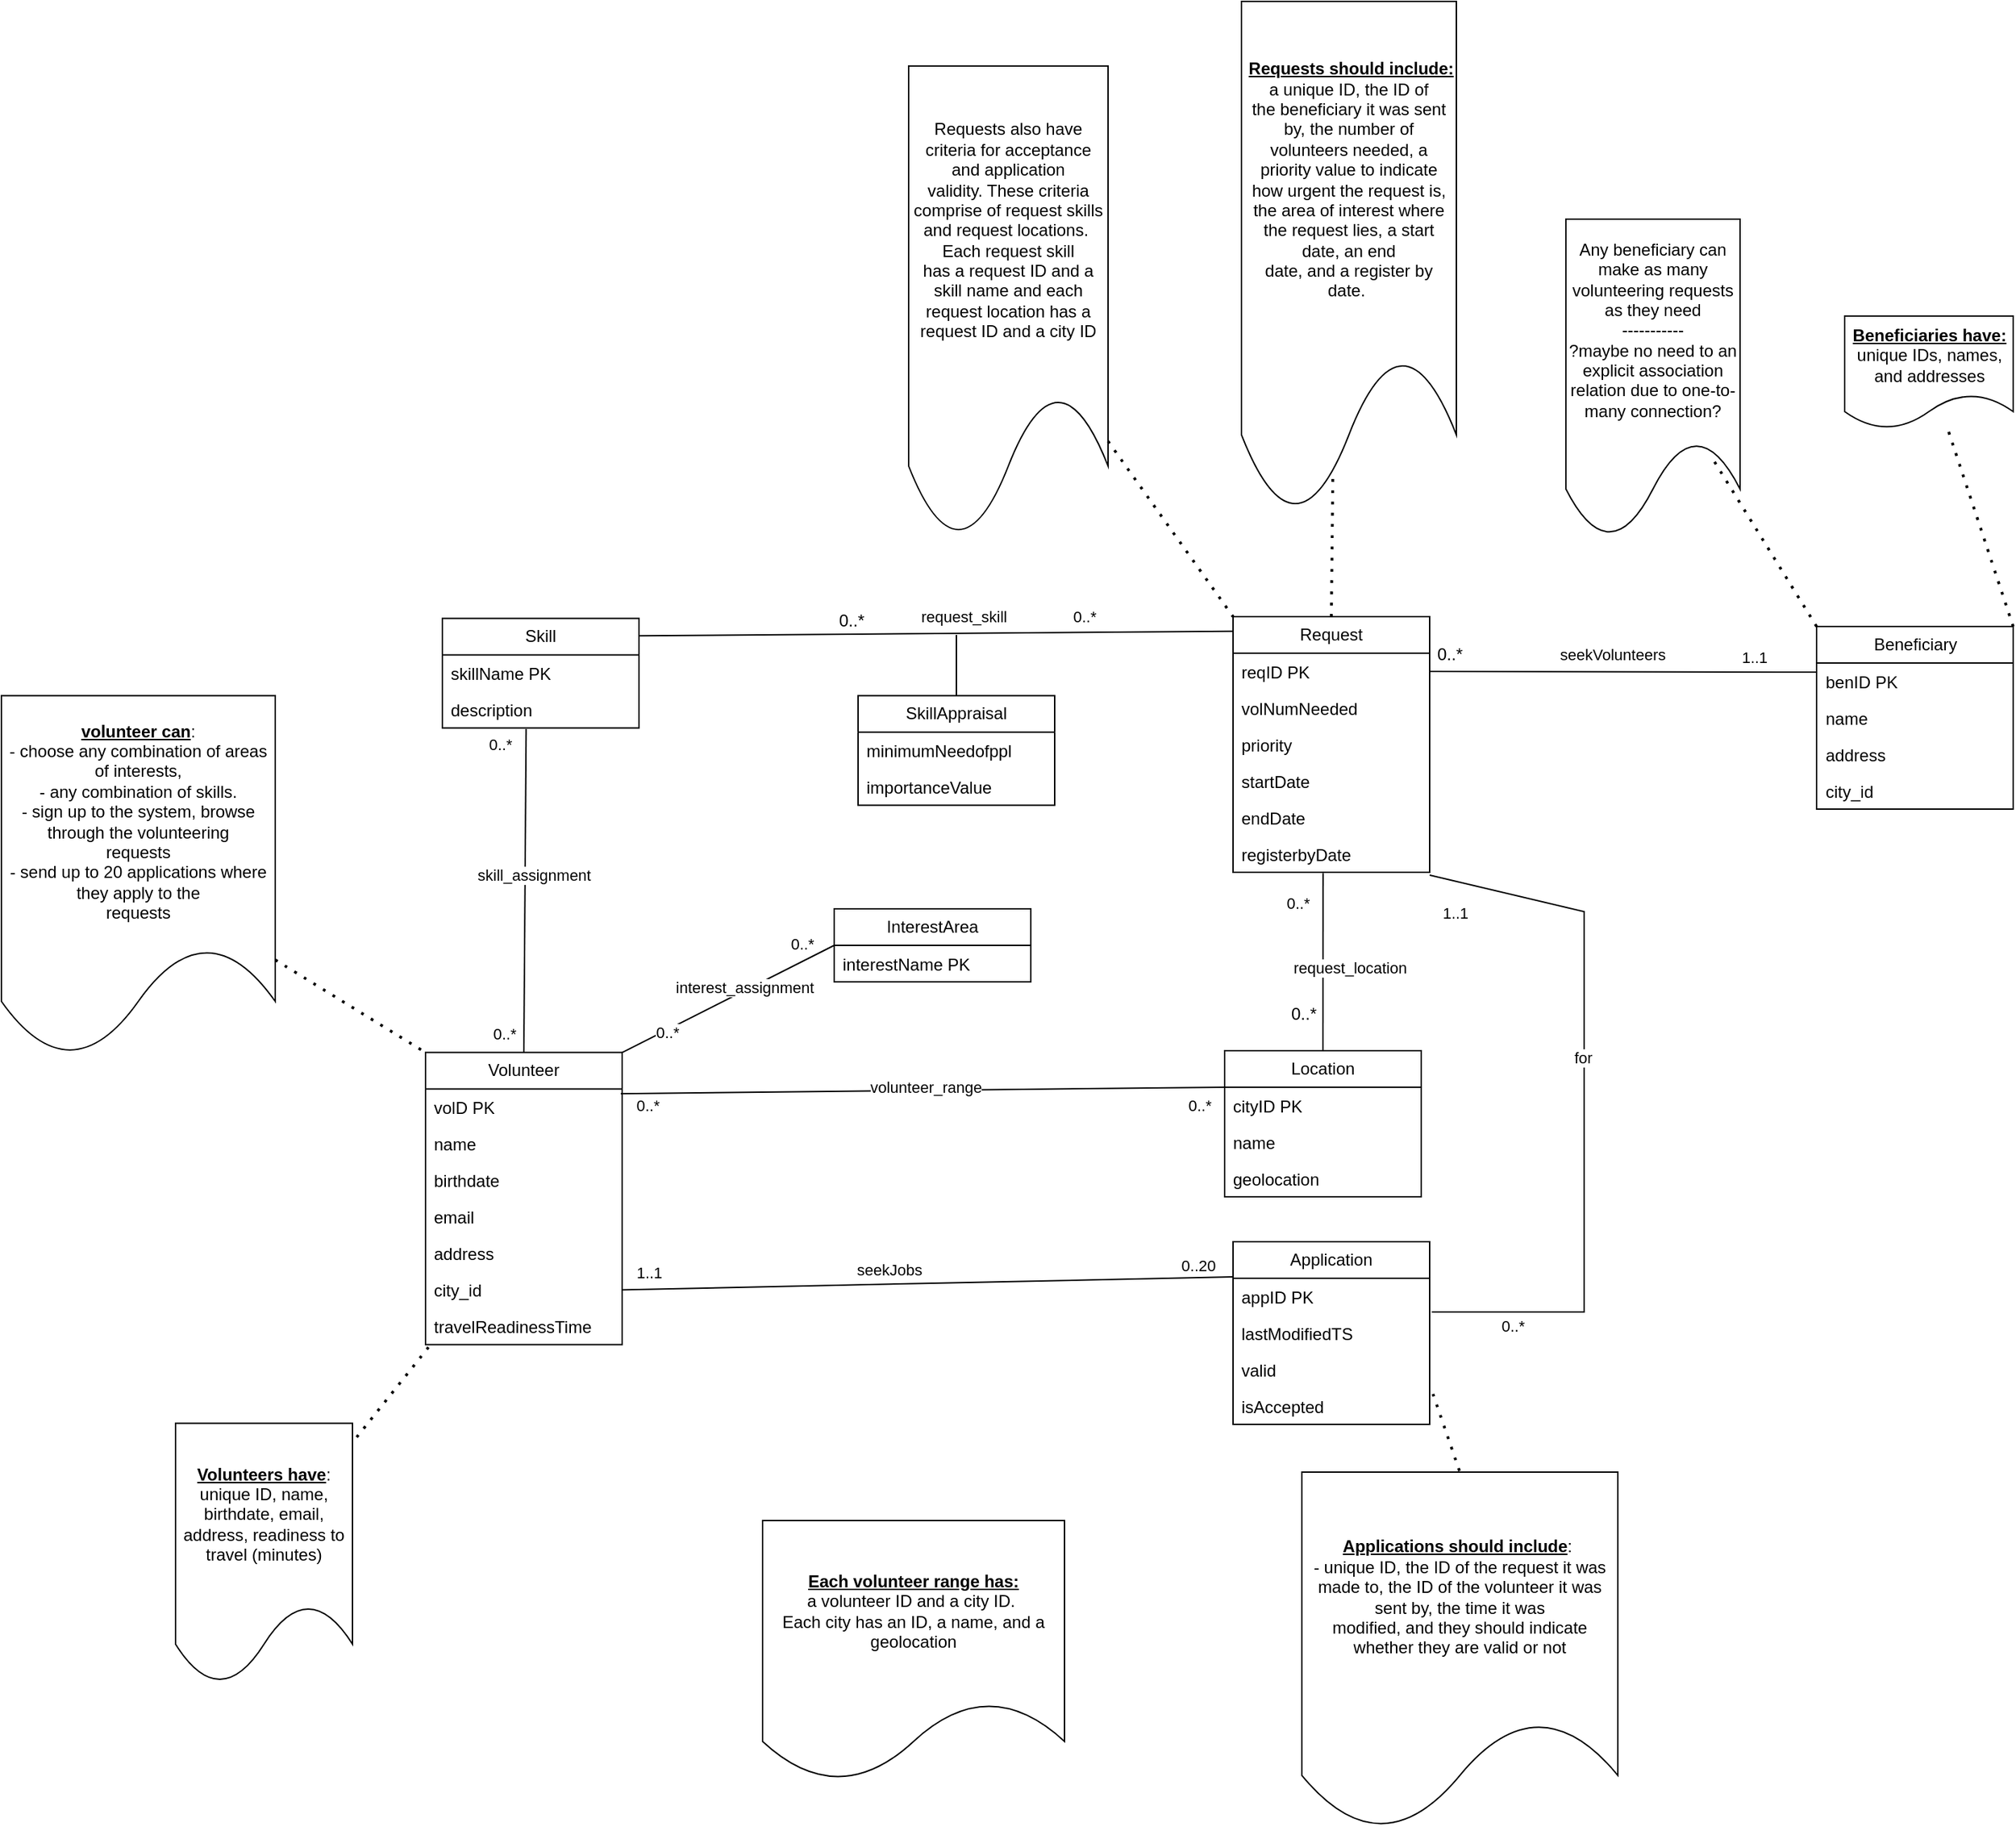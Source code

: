 <mxfile version="24.4.13" type="device">
  <diagram name="Page-1" id="inJNz4n0Zh9Nl0F3ZKG1">
    <mxGraphModel dx="2012" dy="1702" grid="0" gridSize="10" guides="1" tooltips="1" connect="1" arrows="1" fold="1" page="0" pageScale="1" pageWidth="850" pageHeight="1100" math="0" shadow="0">
      <root>
        <mxCell id="0" />
        <mxCell id="1" parent="0" />
        <mxCell id="FVu5-wftmzcErBMeZo72-6" value="Beneficiary" style="swimlane;fontStyle=0;childLayout=stackLayout;horizontal=1;startSize=26;fillColor=none;horizontalStack=0;resizeParent=1;resizeParentMax=0;resizeLast=0;collapsible=1;marginBottom=0;whiteSpace=wrap;html=1;" parent="1" vertex="1">
          <mxGeometry x="637.5" y="-28" width="140" height="130" as="geometry" />
        </mxCell>
        <mxCell id="FVu5-wftmzcErBMeZo72-7" value="benID PK" style="text;strokeColor=none;fillColor=none;align=left;verticalAlign=top;spacingLeft=4;spacingRight=4;overflow=hidden;rotatable=0;points=[[0,0.5],[1,0.5]];portConstraint=eastwest;whiteSpace=wrap;html=1;" parent="FVu5-wftmzcErBMeZo72-6" vertex="1">
          <mxGeometry y="26" width="140" height="26" as="geometry" />
        </mxCell>
        <mxCell id="FVu5-wftmzcErBMeZo72-8" value="name" style="text;strokeColor=none;fillColor=none;align=left;verticalAlign=top;spacingLeft=4;spacingRight=4;overflow=hidden;rotatable=0;points=[[0,0.5],[1,0.5]];portConstraint=eastwest;whiteSpace=wrap;html=1;" parent="FVu5-wftmzcErBMeZo72-6" vertex="1">
          <mxGeometry y="52" width="140" height="26" as="geometry" />
        </mxCell>
        <mxCell id="FVu5-wftmzcErBMeZo72-9" value="address" style="text;strokeColor=none;fillColor=none;align=left;verticalAlign=top;spacingLeft=4;spacingRight=4;overflow=hidden;rotatable=0;points=[[0,0.5],[1,0.5]];portConstraint=eastwest;whiteSpace=wrap;html=1;" parent="FVu5-wftmzcErBMeZo72-6" vertex="1">
          <mxGeometry y="78" width="140" height="26" as="geometry" />
        </mxCell>
        <mxCell id="38r3CDimjVmLuoF3ttT--4" value="city_id" style="text;strokeColor=none;fillColor=none;align=left;verticalAlign=top;spacingLeft=4;spacingRight=4;overflow=hidden;rotatable=0;points=[[0,0.5],[1,0.5]];portConstraint=eastwest;whiteSpace=wrap;html=1;" parent="FVu5-wftmzcErBMeZo72-6" vertex="1">
          <mxGeometry y="104" width="140" height="26" as="geometry" />
        </mxCell>
        <mxCell id="FVu5-wftmzcErBMeZo72-20" value="&lt;b&gt;&lt;u&gt;Beneficiaries have:&lt;/u&gt;&lt;/b&gt; unique IDs, names, and addresses" style="shape=document;whiteSpace=wrap;html=1;boundedLbl=1;" parent="1" vertex="1">
          <mxGeometry x="657.5" y="-249" width="120" height="80" as="geometry" />
        </mxCell>
        <mxCell id="FVu5-wftmzcErBMeZo72-21" value="Any beneficiary can make as many &lt;br&gt;volunteering requests as they need&lt;br&gt;-----------&lt;div&gt;?maybe no need to an explicit association relation due to one-to-many connection?&lt;/div&gt;" style="shape=document;whiteSpace=wrap;html=1;boundedLbl=1;" parent="1" vertex="1">
          <mxGeometry x="459" y="-318" width="124" height="226" as="geometry" />
        </mxCell>
        <mxCell id="FVu5-wftmzcErBMeZo72-22" value="&amp;nbsp;&lt;b&gt;&lt;u&gt;Requests should include:&lt;/u&gt;&lt;/b&gt; a unique ID, the ID of the&amp;nbsp;beneficiary it was sent by, the number of volunteers needed, a priority value to indicate &lt;br&gt;how urgent the request is, the area of interest where the request lies, a start date, an end &lt;br&gt;date, and a register by date.&amp;nbsp;" style="shape=document;whiteSpace=wrap;html=1;boundedLbl=1;" parent="1" vertex="1">
          <mxGeometry x="228" y="-473" width="153" height="363" as="geometry" />
        </mxCell>
        <mxCell id="FVu5-wftmzcErBMeZo72-26" value="" style="endArrow=none;dashed=1;html=1;dashPattern=1 3;strokeWidth=2;rounded=0;fontSize=12;startSize=8;endSize=8;curved=1;exitX=1;exitY=0;exitDx=0;exitDy=0;" parent="1" source="FVu5-wftmzcErBMeZo72-6" target="FVu5-wftmzcErBMeZo72-20" edge="1">
          <mxGeometry width="50" height="50" relative="1" as="geometry">
            <mxPoint x="306.5" y="78" as="sourcePoint" />
            <mxPoint x="356.5" y="28" as="targetPoint" />
          </mxGeometry>
        </mxCell>
        <mxCell id="FVu5-wftmzcErBMeZo72-27" value="" style="endArrow=none;dashed=1;html=1;dashPattern=1 3;strokeWidth=2;rounded=0;fontSize=12;startSize=8;endSize=8;curved=1;exitX=0.5;exitY=0;exitDx=0;exitDy=0;entryX=0.425;entryY=0.936;entryDx=0;entryDy=0;entryPerimeter=0;" parent="1" source="FVu5-wftmzcErBMeZo72-13" target="FVu5-wftmzcErBMeZo72-22" edge="1">
          <mxGeometry width="50" height="50" relative="1" as="geometry">
            <mxPoint x="403" y="-7" as="sourcePoint" />
            <mxPoint x="393" y="-63" as="targetPoint" />
            <Array as="points" />
          </mxGeometry>
        </mxCell>
        <mxCell id="FVu5-wftmzcErBMeZo72-31" value="&lt;b&gt;&lt;u&gt;Volunteers have&lt;/u&gt;&lt;/b&gt;: unique ID, name, birthdate, email, address, readiness to &lt;br&gt;travel (minutes)" style="shape=document;whiteSpace=wrap;html=1;boundedLbl=1;" parent="1" vertex="1">
          <mxGeometry x="-531" y="539.28" width="126" height="185" as="geometry" />
        </mxCell>
        <mxCell id="FVu5-wftmzcErBMeZo72-32" style="edgeStyle=none;curved=1;rounded=0;orthogonalLoop=1;jettySize=auto;html=1;exitX=0.75;exitY=0;exitDx=0;exitDy=0;fontSize=12;startSize=8;endSize=8;" parent="1" source="FVu5-wftmzcErBMeZo72-31" target="FVu5-wftmzcErBMeZo72-31" edge="1">
          <mxGeometry relative="1" as="geometry" />
        </mxCell>
        <mxCell id="FVu5-wftmzcErBMeZo72-37" value="Requests also have criteria for acceptance and application&lt;br&gt;validity. These criteria comprise of request skills and request locations.&amp;nbsp;&lt;div&gt;Each request skill &lt;br&gt;has a request ID and a skill name and each request location has a request ID and a city ID&lt;/div&gt;" style="shape=document;whiteSpace=wrap;html=1;boundedLbl=1;" parent="1" vertex="1">
          <mxGeometry x="-9" y="-427" width="142" height="335" as="geometry" />
        </mxCell>
        <mxCell id="FVu5-wftmzcErBMeZo72-41" value="" style="endArrow=none;dashed=1;html=1;dashPattern=1 3;strokeWidth=2;rounded=0;fontSize=12;startSize=8;endSize=8;curved=1;exitX=0.015;exitY=1.073;exitDx=0;exitDy=0;exitPerimeter=0;" parent="1" source="FVu5-wftmzcErBMeZo72-34" target="FVu5-wftmzcErBMeZo72-31" edge="1">
          <mxGeometry width="50" height="50" relative="1" as="geometry">
            <mxPoint x="-531" y="-147.72" as="sourcePoint" />
            <mxPoint x="-481" y="-197.72" as="targetPoint" />
          </mxGeometry>
        </mxCell>
        <mxCell id="FVu5-wftmzcErBMeZo72-42" value="SkillAppraisal" style="swimlane;fontStyle=0;childLayout=stackLayout;horizontal=1;startSize=26;fillColor=none;horizontalStack=0;resizeParent=1;resizeParentMax=0;resizeLast=0;collapsible=1;marginBottom=0;whiteSpace=wrap;html=1;" parent="1" vertex="1">
          <mxGeometry x="-45" y="21.28" width="140" height="78" as="geometry" />
        </mxCell>
        <mxCell id="FVu5-wftmzcErBMeZo72-51" value="minimumNeedofppl" style="text;strokeColor=none;fillColor=none;align=left;verticalAlign=top;spacingLeft=4;spacingRight=4;overflow=hidden;rotatable=0;points=[[0,0.5],[1,0.5]];portConstraint=eastwest;whiteSpace=wrap;html=1;" parent="FVu5-wftmzcErBMeZo72-42" vertex="1">
          <mxGeometry y="26" width="140" height="26" as="geometry" />
        </mxCell>
        <mxCell id="_f30rzCHX-MgUP1Y_BIB-22" value="importanceValue" style="text;strokeColor=none;fillColor=none;align=left;verticalAlign=top;spacingLeft=4;spacingRight=4;overflow=hidden;rotatable=0;points=[[0,0.5],[1,0.5]];portConstraint=eastwest;whiteSpace=wrap;html=1;" parent="FVu5-wftmzcErBMeZo72-42" vertex="1">
          <mxGeometry y="52" width="140" height="26" as="geometry" />
        </mxCell>
        <mxCell id="_f30rzCHX-MgUP1Y_BIB-1" value="" style="endArrow=none;html=1;rounded=0;entryX=0;entryY=0.25;entryDx=0;entryDy=0;exitX=1;exitY=0.5;exitDx=0;exitDy=0;" parent="1" source="FVu5-wftmzcErBMeZo72-14" target="FVu5-wftmzcErBMeZo72-6" edge="1">
          <mxGeometry width="50" height="50" relative="1" as="geometry">
            <mxPoint x="410" y="8" as="sourcePoint" />
            <mxPoint x="221" y="-58" as="targetPoint" />
          </mxGeometry>
        </mxCell>
        <mxCell id="_f30rzCHX-MgUP1Y_BIB-8" value="&lt;span style=&quot;font-size: 12px;&quot;&gt;0..*&lt;/span&gt;" style="edgeLabel;html=1;align=center;verticalAlign=middle;resizable=0;points=[];" parent="_f30rzCHX-MgUP1Y_BIB-1" vertex="1" connectable="0">
          <mxGeometry x="0.097" y="-2" relative="1" as="geometry">
            <mxPoint x="-137" y="-15" as="offset" />
          </mxGeometry>
        </mxCell>
        <mxCell id="_f30rzCHX-MgUP1Y_BIB-9" value="1..1" style="edgeLabel;html=1;align=center;verticalAlign=middle;resizable=0;points=[];" parent="_f30rzCHX-MgUP1Y_BIB-1" vertex="1" connectable="0">
          <mxGeometry x="0.276" y="-1" relative="1" as="geometry">
            <mxPoint x="55" y="-12" as="offset" />
          </mxGeometry>
        </mxCell>
        <mxCell id="_f30rzCHX-MgUP1Y_BIB-43" value="seekVolunteers" style="edgeLabel;html=1;align=center;verticalAlign=middle;resizable=0;points=[];" parent="_f30rzCHX-MgUP1Y_BIB-1" vertex="1" connectable="0">
          <mxGeometry x="0.06" y="1" relative="1" as="geometry">
            <mxPoint x="-16" y="-12" as="offset" />
          </mxGeometry>
        </mxCell>
        <mxCell id="FVu5-wftmzcErBMeZo72-52" value="Skill" style="swimlane;fontStyle=0;childLayout=stackLayout;horizontal=1;startSize=26;fillColor=none;horizontalStack=0;resizeParent=1;resizeParentMax=0;resizeLast=0;collapsible=1;marginBottom=0;whiteSpace=wrap;html=1;" parent="1" vertex="1">
          <mxGeometry x="-341" y="-33.72" width="140" height="78" as="geometry" />
        </mxCell>
        <mxCell id="FVu5-wftmzcErBMeZo72-53" value="skillName PK" style="text;strokeColor=none;fillColor=none;align=left;verticalAlign=top;spacingLeft=4;spacingRight=4;overflow=hidden;rotatable=0;points=[[0,0.5],[1,0.5]];portConstraint=eastwest;whiteSpace=wrap;html=1;" parent="FVu5-wftmzcErBMeZo72-52" vertex="1">
          <mxGeometry y="26" width="140" height="26" as="geometry" />
        </mxCell>
        <mxCell id="_f30rzCHX-MgUP1Y_BIB-15" value="description" style="text;strokeColor=none;fillColor=none;align=left;verticalAlign=top;spacingLeft=4;spacingRight=4;overflow=hidden;rotatable=0;points=[[0,0.5],[1,0.5]];portConstraint=eastwest;whiteSpace=wrap;html=1;" parent="FVu5-wftmzcErBMeZo72-52" vertex="1">
          <mxGeometry y="52" width="140" height="26" as="geometry" />
        </mxCell>
        <mxCell id="FVu5-wftmzcErBMeZo72-57" value="Location" style="swimlane;fontStyle=0;childLayout=stackLayout;horizontal=1;startSize=26;fillColor=none;horizontalStack=0;resizeParent=1;resizeParentMax=0;resizeLast=0;collapsible=1;marginBottom=0;whiteSpace=wrap;html=1;" parent="1" vertex="1">
          <mxGeometry x="216" y="274" width="140" height="104" as="geometry" />
        </mxCell>
        <mxCell id="FVu5-wftmzcErBMeZo72-58" value="cityID PK" style="text;strokeColor=none;fillColor=none;align=left;verticalAlign=top;spacingLeft=4;spacingRight=4;overflow=hidden;rotatable=0;points=[[0,0.5],[1,0.5]];portConstraint=eastwest;whiteSpace=wrap;html=1;" parent="FVu5-wftmzcErBMeZo72-57" vertex="1">
          <mxGeometry y="26" width="140" height="26" as="geometry" />
        </mxCell>
        <mxCell id="_f30rzCHX-MgUP1Y_BIB-86" value="name" style="text;strokeColor=none;fillColor=none;align=left;verticalAlign=top;spacingLeft=4;spacingRight=4;overflow=hidden;rotatable=0;points=[[0,0.5],[1,0.5]];portConstraint=eastwest;whiteSpace=wrap;html=1;" parent="FVu5-wftmzcErBMeZo72-57" vertex="1">
          <mxGeometry y="52" width="140" height="26" as="geometry" />
        </mxCell>
        <mxCell id="_f30rzCHX-MgUP1Y_BIB-87" value="geolocation" style="text;strokeColor=none;fillColor=none;align=left;verticalAlign=top;spacingLeft=4;spacingRight=4;overflow=hidden;rotatable=0;points=[[0,0.5],[1,0.5]];portConstraint=eastwest;whiteSpace=wrap;html=1;" parent="FVu5-wftmzcErBMeZo72-57" vertex="1">
          <mxGeometry y="78" width="140" height="26" as="geometry" />
        </mxCell>
        <mxCell id="_f30rzCHX-MgUP1Y_BIB-18" value="" style="endArrow=none;html=1;rounded=0;entryX=0.003;entryY=0.057;entryDx=0;entryDy=0;exitX=1.001;exitY=0.159;exitDx=0;exitDy=0;entryPerimeter=0;exitPerimeter=0;" parent="1" source="FVu5-wftmzcErBMeZo72-52" target="FVu5-wftmzcErBMeZo72-13" edge="1">
          <mxGeometry width="50" height="50" relative="1" as="geometry">
            <mxPoint x="420" y="18" as="sourcePoint" />
            <mxPoint x="648" y="18" as="targetPoint" />
          </mxGeometry>
        </mxCell>
        <mxCell id="_f30rzCHX-MgUP1Y_BIB-19" value="&lt;span style=&quot;font-size: 12px;&quot;&gt;0..*&lt;/span&gt;" style="edgeLabel;html=1;align=center;verticalAlign=middle;resizable=0;points=[];" parent="_f30rzCHX-MgUP1Y_BIB-18" vertex="1" connectable="0">
          <mxGeometry x="0.097" y="-2" relative="1" as="geometry">
            <mxPoint x="-81" y="-11" as="offset" />
          </mxGeometry>
        </mxCell>
        <mxCell id="_f30rzCHX-MgUP1Y_BIB-20" value="0..*" style="edgeLabel;html=1;align=center;verticalAlign=middle;resizable=0;points=[];" parent="_f30rzCHX-MgUP1Y_BIB-18" vertex="1" connectable="0">
          <mxGeometry x="0.276" y="-1" relative="1" as="geometry">
            <mxPoint x="47" y="-13" as="offset" />
          </mxGeometry>
        </mxCell>
        <mxCell id="_f30rzCHX-MgUP1Y_BIB-21" value="request_skill" style="edgeLabel;html=1;align=center;verticalAlign=middle;resizable=0;points=[];" parent="_f30rzCHX-MgUP1Y_BIB-18" vertex="1" connectable="0">
          <mxGeometry x="-0.257" y="1" relative="1" as="geometry">
            <mxPoint x="73" y="-12" as="offset" />
          </mxGeometry>
        </mxCell>
        <mxCell id="_f30rzCHX-MgUP1Y_BIB-23" value="" style="endArrow=none;html=1;rounded=0;exitX=0.5;exitY=0;exitDx=0;exitDy=0;" parent="1" source="FVu5-wftmzcErBMeZo72-42" edge="1">
          <mxGeometry width="50" height="50" relative="1" as="geometry">
            <mxPoint x="-149" y="35" as="sourcePoint" />
            <mxPoint x="25" y="-22" as="targetPoint" />
          </mxGeometry>
        </mxCell>
        <mxCell id="_f30rzCHX-MgUP1Y_BIB-25" value="" style="endArrow=none;html=1;rounded=0;entryX=0.458;entryY=1.023;entryDx=0;entryDy=0;entryPerimeter=0;exitX=0.5;exitY=0;exitDx=0;exitDy=0;" parent="1" source="FVu5-wftmzcErBMeZo72-57" target="FVu5-wftmzcErBMeZo72-28" edge="1">
          <mxGeometry width="50" height="50" relative="1" as="geometry">
            <mxPoint x="401" y="258" as="sourcePoint" />
            <mxPoint x="385" y="252" as="targetPoint" />
          </mxGeometry>
        </mxCell>
        <mxCell id="_f30rzCHX-MgUP1Y_BIB-26" value="&lt;span style=&quot;font-size: 12px;&quot;&gt;0..*&lt;/span&gt;" style="edgeLabel;html=1;align=center;verticalAlign=middle;resizable=0;points=[];" parent="_f30rzCHX-MgUP1Y_BIB-25" vertex="1" connectable="0">
          <mxGeometry x="0.097" y="-2" relative="1" as="geometry">
            <mxPoint x="-16" y="43" as="offset" />
          </mxGeometry>
        </mxCell>
        <mxCell id="_f30rzCHX-MgUP1Y_BIB-27" value="0..*" style="edgeLabel;html=1;align=center;verticalAlign=middle;resizable=0;points=[];" parent="_f30rzCHX-MgUP1Y_BIB-25" vertex="1" connectable="0">
          <mxGeometry x="0.276" y="-1" relative="1" as="geometry">
            <mxPoint x="-19" y="-25" as="offset" />
          </mxGeometry>
        </mxCell>
        <mxCell id="_f30rzCHX-MgUP1Y_BIB-28" value="request_location" style="edgeLabel;html=1;align=center;verticalAlign=middle;resizable=0;points=[];" parent="_f30rzCHX-MgUP1Y_BIB-25" vertex="1" connectable="0">
          <mxGeometry x="-0.257" y="1" relative="1" as="geometry">
            <mxPoint x="20" y="-12" as="offset" />
          </mxGeometry>
        </mxCell>
        <mxCell id="_f30rzCHX-MgUP1Y_BIB-29" value="" style="endArrow=none;html=1;rounded=0;entryX=0.426;entryY=1.027;entryDx=0;entryDy=0;entryPerimeter=0;exitX=0.5;exitY=0;exitDx=0;exitDy=0;" parent="1" source="FVu5-wftmzcErBMeZo72-2" target="_f30rzCHX-MgUP1Y_BIB-15" edge="1">
          <mxGeometry width="50" height="50" relative="1" as="geometry">
            <mxPoint x="-537" y="133.28" as="sourcePoint" />
            <mxPoint x="-487" y="83.28" as="targetPoint" />
          </mxGeometry>
        </mxCell>
        <mxCell id="_f30rzCHX-MgUP1Y_BIB-30" value="0..*" style="edgeLabel;html=1;align=center;verticalAlign=middle;resizable=0;points=[];" parent="_f30rzCHX-MgUP1Y_BIB-29" vertex="1" connectable="0">
          <mxGeometry x="-0.052" y="-3" relative="1" as="geometry">
            <mxPoint x="-21" y="-111" as="offset" />
          </mxGeometry>
        </mxCell>
        <mxCell id="_f30rzCHX-MgUP1Y_BIB-31" value="0..*" style="edgeLabel;html=1;align=center;verticalAlign=middle;resizable=0;points=[];" parent="_f30rzCHX-MgUP1Y_BIB-29" vertex="1" connectable="0">
          <mxGeometry x="0.18" y="1" relative="1" as="geometry">
            <mxPoint x="-14" y="122" as="offset" />
          </mxGeometry>
        </mxCell>
        <mxCell id="_f30rzCHX-MgUP1Y_BIB-32" value="skill_assignment" style="edgeLabel;html=1;align=center;verticalAlign=middle;resizable=0;points=[];" parent="_f30rzCHX-MgUP1Y_BIB-29" vertex="1" connectable="0">
          <mxGeometry x="0.185" y="-1" relative="1" as="geometry">
            <mxPoint x="5" y="10" as="offset" />
          </mxGeometry>
        </mxCell>
        <mxCell id="FVu5-wftmzcErBMeZo72-13" value="Request" style="swimlane;fontStyle=0;childLayout=stackLayout;horizontal=1;startSize=26;fillColor=none;horizontalStack=0;resizeParent=1;resizeParentMax=0;resizeLast=0;collapsible=1;marginBottom=0;whiteSpace=wrap;html=1;" parent="1" vertex="1">
          <mxGeometry x="222" y="-35" width="140" height="182" as="geometry" />
        </mxCell>
        <mxCell id="FVu5-wftmzcErBMeZo72-14" value="reqID PK" style="text;strokeColor=none;fillColor=none;align=left;verticalAlign=top;spacingLeft=4;spacingRight=4;overflow=hidden;rotatable=0;points=[[0,0.5],[1,0.5]];portConstraint=eastwest;whiteSpace=wrap;html=1;" parent="FVu5-wftmzcErBMeZo72-13" vertex="1">
          <mxGeometry y="26" width="140" height="26" as="geometry" />
        </mxCell>
        <mxCell id="FVu5-wftmzcErBMeZo72-15" value="volNumNeeded" style="text;strokeColor=none;fillColor=none;align=left;verticalAlign=top;spacingLeft=4;spacingRight=4;overflow=hidden;rotatable=0;points=[[0,0.5],[1,0.5]];portConstraint=eastwest;whiteSpace=wrap;html=1;" parent="FVu5-wftmzcErBMeZo72-13" vertex="1">
          <mxGeometry y="52" width="140" height="26" as="geometry" />
        </mxCell>
        <mxCell id="FVu5-wftmzcErBMeZo72-16" value="priority" style="text;strokeColor=none;fillColor=none;align=left;verticalAlign=top;spacingLeft=4;spacingRight=4;overflow=hidden;rotatable=0;points=[[0,0.5],[1,0.5]];portConstraint=eastwest;whiteSpace=wrap;html=1;" parent="FVu5-wftmzcErBMeZo72-13" vertex="1">
          <mxGeometry y="78" width="140" height="26" as="geometry" />
        </mxCell>
        <mxCell id="FVu5-wftmzcErBMeZo72-24" value="startDate" style="text;strokeColor=none;fillColor=none;align=left;verticalAlign=top;spacingLeft=4;spacingRight=4;overflow=hidden;rotatable=0;points=[[0,0.5],[1,0.5]];portConstraint=eastwest;whiteSpace=wrap;html=1;" parent="FVu5-wftmzcErBMeZo72-13" vertex="1">
          <mxGeometry y="104" width="140" height="26" as="geometry" />
        </mxCell>
        <mxCell id="FVu5-wftmzcErBMeZo72-25" value="endDate" style="text;strokeColor=none;fillColor=none;align=left;verticalAlign=top;spacingLeft=4;spacingRight=4;overflow=hidden;rotatable=0;points=[[0,0.5],[1,0.5]];portConstraint=eastwest;whiteSpace=wrap;html=1;" parent="FVu5-wftmzcErBMeZo72-13" vertex="1">
          <mxGeometry y="130" width="140" height="26" as="geometry" />
        </mxCell>
        <mxCell id="FVu5-wftmzcErBMeZo72-28" value="registerbyDate" style="text;strokeColor=none;fillColor=none;align=left;verticalAlign=top;spacingLeft=4;spacingRight=4;overflow=hidden;rotatable=0;points=[[0,0.5],[1,0.5]];portConstraint=eastwest;whiteSpace=wrap;html=1;" parent="FVu5-wftmzcErBMeZo72-13" vertex="1">
          <mxGeometry y="156" width="140" height="26" as="geometry" />
        </mxCell>
        <mxCell id="FVu5-wftmzcErBMeZo72-2" value="Volunteer" style="swimlane;fontStyle=0;childLayout=stackLayout;horizontal=1;startSize=26;fillColor=none;horizontalStack=0;resizeParent=1;resizeParentMax=0;resizeLast=0;collapsible=1;marginBottom=0;whiteSpace=wrap;html=1;" parent="1" vertex="1">
          <mxGeometry x="-353" y="275.28" width="140" height="208" as="geometry" />
        </mxCell>
        <mxCell id="FVu5-wftmzcErBMeZo72-3" value="volD PK" style="text;strokeColor=none;fillColor=none;align=left;verticalAlign=top;spacingLeft=4;spacingRight=4;overflow=hidden;rotatable=0;points=[[0,0.5],[1,0.5]];portConstraint=eastwest;whiteSpace=wrap;html=1;" parent="FVu5-wftmzcErBMeZo72-2" vertex="1">
          <mxGeometry y="26" width="140" height="26" as="geometry" />
        </mxCell>
        <mxCell id="FVu5-wftmzcErBMeZo72-4" value="name" style="text;strokeColor=none;fillColor=none;align=left;verticalAlign=top;spacingLeft=4;spacingRight=4;overflow=hidden;rotatable=0;points=[[0,0.5],[1,0.5]];portConstraint=eastwest;whiteSpace=wrap;html=1;" parent="FVu5-wftmzcErBMeZo72-2" vertex="1">
          <mxGeometry y="52" width="140" height="26" as="geometry" />
        </mxCell>
        <mxCell id="FVu5-wftmzcErBMeZo72-5" value="birthdate" style="text;strokeColor=none;fillColor=none;align=left;verticalAlign=top;spacingLeft=4;spacingRight=4;overflow=hidden;rotatable=0;points=[[0,0.5],[1,0.5]];portConstraint=eastwest;whiteSpace=wrap;html=1;" parent="FVu5-wftmzcErBMeZo72-2" vertex="1">
          <mxGeometry y="78" width="140" height="26" as="geometry" />
        </mxCell>
        <mxCell id="FVu5-wftmzcErBMeZo72-35" value="email" style="text;strokeColor=none;fillColor=none;align=left;verticalAlign=top;spacingLeft=4;spacingRight=4;overflow=hidden;rotatable=0;points=[[0,0.5],[1,0.5]];portConstraint=eastwest;whiteSpace=wrap;html=1;" parent="FVu5-wftmzcErBMeZo72-2" vertex="1">
          <mxGeometry y="104" width="140" height="26" as="geometry" />
        </mxCell>
        <mxCell id="FVu5-wftmzcErBMeZo72-36" value="address" style="text;strokeColor=none;fillColor=none;align=left;verticalAlign=top;spacingLeft=4;spacingRight=4;overflow=hidden;rotatable=0;points=[[0,0.5],[1,0.5]];portConstraint=eastwest;whiteSpace=wrap;html=1;" parent="FVu5-wftmzcErBMeZo72-2" vertex="1">
          <mxGeometry y="130" width="140" height="26" as="geometry" />
        </mxCell>
        <mxCell id="38r3CDimjVmLuoF3ttT--2" value="city_id" style="text;strokeColor=none;fillColor=none;align=left;verticalAlign=top;spacingLeft=4;spacingRight=4;overflow=hidden;rotatable=0;points=[[0,0.5],[1,0.5]];portConstraint=eastwest;whiteSpace=wrap;html=1;" parent="FVu5-wftmzcErBMeZo72-2" vertex="1">
          <mxGeometry y="156" width="140" height="26" as="geometry" />
        </mxCell>
        <mxCell id="FVu5-wftmzcErBMeZo72-34" value="travelReadinessTime" style="text;strokeColor=none;fillColor=none;align=left;verticalAlign=top;spacingLeft=4;spacingRight=4;overflow=hidden;rotatable=0;points=[[0,0.5],[1,0.5]];portConstraint=eastwest;whiteSpace=wrap;html=1;" parent="FVu5-wftmzcErBMeZo72-2" vertex="1">
          <mxGeometry y="182" width="140" height="26" as="geometry" />
        </mxCell>
        <mxCell id="_f30rzCHX-MgUP1Y_BIB-54" value="" style="endArrow=none;html=1;rounded=0;exitX=1;exitY=0.5;exitDx=0;exitDy=0;entryX=1;entryY=0;entryDx=0;entryDy=0;" parent="1" source="38r3CDimjVmLuoF3ttT--2" edge="1">
          <mxGeometry width="50" height="50" relative="1" as="geometry">
            <mxPoint x="-16" y="429" as="sourcePoint" />
            <mxPoint x="222" y="435" as="targetPoint" />
          </mxGeometry>
        </mxCell>
        <mxCell id="_f30rzCHX-MgUP1Y_BIB-55" value="1..1" style="edgeLabel;html=1;align=center;verticalAlign=middle;resizable=0;points=[];" parent="_f30rzCHX-MgUP1Y_BIB-54" vertex="1" connectable="0">
          <mxGeometry x="0.021" y="-1" relative="1" as="geometry">
            <mxPoint x="-203" y="-9" as="offset" />
          </mxGeometry>
        </mxCell>
        <mxCell id="_f30rzCHX-MgUP1Y_BIB-56" value="0..20" style="edgeLabel;html=1;align=center;verticalAlign=middle;resizable=0;points=[];" parent="_f30rzCHX-MgUP1Y_BIB-54" vertex="1" connectable="0">
          <mxGeometry x="0.042" y="2" relative="1" as="geometry">
            <mxPoint x="183" y="-11" as="offset" />
          </mxGeometry>
        </mxCell>
        <mxCell id="_f30rzCHX-MgUP1Y_BIB-57" value="seekJobs" style="edgeLabel;html=1;align=center;verticalAlign=middle;resizable=0;points=[];" parent="_f30rzCHX-MgUP1Y_BIB-54" vertex="1" connectable="0">
          <mxGeometry x="-0.141" relative="1" as="geometry">
            <mxPoint x="3" y="-11" as="offset" />
          </mxGeometry>
        </mxCell>
        <mxCell id="_f30rzCHX-MgUP1Y_BIB-58" value="&lt;b&gt;&lt;u&gt;volunteer can&lt;/u&gt;&lt;/b&gt;:&lt;div&gt;- choose any combination of areas of interests,&lt;/div&gt;&lt;div&gt;- any combination of skills.&lt;br&gt;&lt;/div&gt;&lt;div&gt;-&amp;nbsp;&lt;span style=&quot;background-color: initial;&quot;&gt;sign up to the system, browse through the volunteering&lt;/span&gt;&lt;/div&gt;&lt;div&gt;requests&lt;/div&gt;&lt;div&gt;- send up to 20 applications where they apply to the&lt;/div&gt;&lt;div&gt;requests&lt;/div&gt;" style="shape=document;whiteSpace=wrap;html=1;boundedLbl=1;" parent="1" vertex="1">
          <mxGeometry x="-655" y="21.28" width="195" height="256" as="geometry" />
        </mxCell>
        <mxCell id="_f30rzCHX-MgUP1Y_BIB-59" value="&lt;span style=&quot;text-align: left;&quot;&gt;InterestArea&lt;/span&gt;" style="swimlane;fontStyle=0;childLayout=stackLayout;horizontal=1;startSize=26;fillColor=none;horizontalStack=0;resizeParent=1;resizeParentMax=0;resizeLast=0;collapsible=1;marginBottom=0;whiteSpace=wrap;html=1;" parent="1" vertex="1">
          <mxGeometry x="-62" y="173" width="140" height="52" as="geometry" />
        </mxCell>
        <mxCell id="_f30rzCHX-MgUP1Y_BIB-60" value="interestName PK" style="text;strokeColor=none;fillColor=none;align=left;verticalAlign=top;spacingLeft=4;spacingRight=4;overflow=hidden;rotatable=0;points=[[0,0.5],[1,0.5]];portConstraint=eastwest;whiteSpace=wrap;html=1;" parent="_f30rzCHX-MgUP1Y_BIB-59" vertex="1">
          <mxGeometry y="26" width="140" height="26" as="geometry" />
        </mxCell>
        <mxCell id="_f30rzCHX-MgUP1Y_BIB-63" value="" style="endArrow=none;dashed=1;html=1;dashPattern=1 3;strokeWidth=2;rounded=0;fontSize=12;startSize=8;endSize=8;curved=1;entryX=0;entryY=0;entryDx=0;entryDy=0;" parent="1" source="FVu5-wftmzcErBMeZo72-37" target="FVu5-wftmzcErBMeZo72-13" edge="1">
          <mxGeometry width="50" height="50" relative="1" as="geometry">
            <mxPoint x="-92" y="465" as="sourcePoint" />
            <mxPoint x="103" y="-37" as="targetPoint" />
          </mxGeometry>
        </mxCell>
        <mxCell id="_f30rzCHX-MgUP1Y_BIB-64" value="" style="endArrow=none;dashed=1;html=1;dashPattern=1 3;strokeWidth=2;rounded=0;fontSize=12;startSize=8;endSize=8;curved=1;entryX=0;entryY=0;entryDx=0;entryDy=0;" parent="1" source="_f30rzCHX-MgUP1Y_BIB-58" target="FVu5-wftmzcErBMeZo72-2" edge="1">
          <mxGeometry width="50" height="50" relative="1" as="geometry">
            <mxPoint x="-265" y="476.28" as="sourcePoint" />
            <mxPoint x="-290" y="184.28" as="targetPoint" />
          </mxGeometry>
        </mxCell>
        <mxCell id="_f30rzCHX-MgUP1Y_BIB-67" value="" style="group" parent="1" vertex="1" connectable="0">
          <mxGeometry x="222" y="410" width="194" height="156" as="geometry" />
        </mxCell>
        <mxCell id="_f30rzCHX-MgUP1Y_BIB-45" value="Application" style="swimlane;fontStyle=0;childLayout=stackLayout;horizontal=1;startSize=26;fillColor=none;horizontalStack=0;resizeParent=1;resizeParentMax=0;resizeLast=0;collapsible=1;marginBottom=0;whiteSpace=wrap;html=1;" parent="_f30rzCHX-MgUP1Y_BIB-67" vertex="1">
          <mxGeometry width="140" height="130" as="geometry" />
        </mxCell>
        <mxCell id="_f30rzCHX-MgUP1Y_BIB-46" value="appID PK" style="text;strokeColor=none;fillColor=none;align=left;verticalAlign=top;spacingLeft=4;spacingRight=4;overflow=hidden;rotatable=0;points=[[0,0.5],[1,0.5]];portConstraint=eastwest;whiteSpace=wrap;html=1;" parent="_f30rzCHX-MgUP1Y_BIB-45" vertex="1">
          <mxGeometry y="26" width="140" height="26" as="geometry" />
        </mxCell>
        <mxCell id="_f30rzCHX-MgUP1Y_BIB-49" value="lastModifiedTS" style="text;strokeColor=none;fillColor=none;align=left;verticalAlign=top;spacingLeft=4;spacingRight=4;overflow=hidden;rotatable=0;points=[[0,0.5],[1,0.5]];portConstraint=eastwest;whiteSpace=wrap;html=1;" parent="_f30rzCHX-MgUP1Y_BIB-45" vertex="1">
          <mxGeometry y="52" width="140" height="26" as="geometry" />
        </mxCell>
        <mxCell id="_f30rzCHX-MgUP1Y_BIB-52" value="valid" style="text;strokeColor=none;fillColor=none;align=left;verticalAlign=top;spacingLeft=4;spacingRight=4;overflow=hidden;rotatable=0;points=[[0,0.5],[1,0.5]];portConstraint=eastwest;whiteSpace=wrap;html=1;" parent="_f30rzCHX-MgUP1Y_BIB-45" vertex="1">
          <mxGeometry y="78" width="140" height="26" as="geometry" />
        </mxCell>
        <mxCell id="38r3CDimjVmLuoF3ttT--1" value="isAccepted" style="text;strokeColor=none;fillColor=none;align=left;verticalAlign=top;spacingLeft=4;spacingRight=4;overflow=hidden;rotatable=0;points=[[0,0.5],[1,0.5]];portConstraint=eastwest;whiteSpace=wrap;html=1;" parent="_f30rzCHX-MgUP1Y_BIB-45" vertex="1">
          <mxGeometry y="104" width="140" height="26" as="geometry" />
        </mxCell>
        <mxCell id="_f30rzCHX-MgUP1Y_BIB-68" value="" style="endArrow=none;html=1;rounded=0;exitX=1.011;exitY=-0.079;exitDx=0;exitDy=0;entryX=1;entryY=1.077;entryDx=0;entryDy=0;entryPerimeter=0;exitPerimeter=0;" parent="1" source="_f30rzCHX-MgUP1Y_BIB-49" target="FVu5-wftmzcErBMeZo72-28" edge="1">
          <mxGeometry width="50" height="50" relative="1" as="geometry">
            <mxPoint x="406" y="451.5" as="sourcePoint" />
            <mxPoint x="502" y="379" as="targetPoint" />
            <Array as="points">
              <mxPoint x="472" y="460" />
              <mxPoint x="472" y="175" />
            </Array>
          </mxGeometry>
        </mxCell>
        <mxCell id="_f30rzCHX-MgUP1Y_BIB-69" value="1..1" style="edgeLabel;html=1;align=center;verticalAlign=middle;resizable=0;points=[];" parent="_f30rzCHX-MgUP1Y_BIB-68" vertex="1" connectable="0">
          <mxGeometry x="0.233" y="-2" relative="1" as="geometry">
            <mxPoint x="-94" y="-80" as="offset" />
          </mxGeometry>
        </mxCell>
        <mxCell id="_f30rzCHX-MgUP1Y_BIB-70" value="0..*" style="edgeLabel;html=1;align=center;verticalAlign=middle;resizable=0;points=[];" parent="_f30rzCHX-MgUP1Y_BIB-68" vertex="1" connectable="0">
          <mxGeometry x="-0.132" y="1" relative="1" as="geometry">
            <mxPoint x="-50" y="121" as="offset" />
          </mxGeometry>
        </mxCell>
        <mxCell id="7oB-ivHYnVd-OKBK7off-4" value="for" style="edgeLabel;html=1;align=center;verticalAlign=middle;resizable=0;points=[];" parent="_f30rzCHX-MgUP1Y_BIB-68" vertex="1" connectable="0">
          <mxGeometry x="0.146" y="1" relative="1" as="geometry">
            <mxPoint as="offset" />
          </mxGeometry>
        </mxCell>
        <mxCell id="_f30rzCHX-MgUP1Y_BIB-72" value="" style="endArrow=none;html=1;rounded=0;entryX=0;entryY=0.5;entryDx=0;entryDy=0;exitX=1;exitY=0;exitDx=0;exitDy=0;" parent="1" source="FVu5-wftmzcErBMeZo72-2" target="_f30rzCHX-MgUP1Y_BIB-59" edge="1">
          <mxGeometry width="50" height="50" relative="1" as="geometry">
            <mxPoint x="-128" y="299.28" as="sourcePoint" />
            <mxPoint x="-97" y="224.29" as="targetPoint" />
          </mxGeometry>
        </mxCell>
        <mxCell id="_f30rzCHX-MgUP1Y_BIB-73" value="interest_assignment" style="edgeLabel;html=1;align=center;verticalAlign=middle;resizable=0;points=[];" parent="_f30rzCHX-MgUP1Y_BIB-72" vertex="1" connectable="0">
          <mxGeometry x="0.323" y="1" relative="1" as="geometry">
            <mxPoint x="-13" y="5" as="offset" />
          </mxGeometry>
        </mxCell>
        <mxCell id="_f30rzCHX-MgUP1Y_BIB-74" value="0..*" style="edgeLabel;html=1;align=center;verticalAlign=middle;resizable=0;points=[];" parent="_f30rzCHX-MgUP1Y_BIB-72" vertex="1" connectable="0">
          <mxGeometry x="0.012" y="1" relative="1" as="geometry">
            <mxPoint x="52" y="-38" as="offset" />
          </mxGeometry>
        </mxCell>
        <mxCell id="_f30rzCHX-MgUP1Y_BIB-75" value="0..*" style="edgeLabel;html=1;align=center;verticalAlign=middle;resizable=0;points=[];" parent="_f30rzCHX-MgUP1Y_BIB-72" vertex="1" connectable="0">
          <mxGeometry x="-0.282" y="1" relative="1" as="geometry">
            <mxPoint x="-22" y="14" as="offset" />
          </mxGeometry>
        </mxCell>
        <mxCell id="_f30rzCHX-MgUP1Y_BIB-81" value="&lt;u&gt;&lt;b&gt;Applications should include&lt;/b&gt;&lt;/u&gt;:&amp;nbsp;&lt;div&gt;-&amp;nbsp;&lt;span style=&quot;background-color: initial;&quot;&gt;unique ID, the ID of the request it was&lt;/span&gt;&lt;/div&gt;&lt;div&gt;made to, the ID of the volunteer it was sent by, the time it was&lt;/div&gt;&lt;div&gt;modified, and they should indicate whether they are valid or not&lt;/div&gt;" style="shape=document;whiteSpace=wrap;html=1;boundedLbl=1;" parent="1" vertex="1">
          <mxGeometry x="271" y="574" width="225" height="254" as="geometry" />
        </mxCell>
        <mxCell id="_f30rzCHX-MgUP1Y_BIB-82" value="" style="endArrow=none;dashed=1;html=1;dashPattern=1 3;strokeWidth=2;rounded=0;fontSize=12;startSize=8;endSize=8;curved=1;exitX=0;exitY=0;exitDx=0;exitDy=0;entryX=0.835;entryY=0.748;entryDx=0;entryDy=0;entryPerimeter=0;" parent="1" source="FVu5-wftmzcErBMeZo72-6" target="FVu5-wftmzcErBMeZo72-21" edge="1">
          <mxGeometry width="50" height="50" relative="1" as="geometry">
            <mxPoint x="718" y="-13" as="sourcePoint" />
            <mxPoint x="763" y="-126" as="targetPoint" />
          </mxGeometry>
        </mxCell>
        <mxCell id="_f30rzCHX-MgUP1Y_BIB-83" value="" style="endArrow=none;dashed=1;html=1;dashPattern=1 3;strokeWidth=2;rounded=0;fontSize=12;startSize=8;endSize=8;curved=1;exitX=1.017;exitY=1.169;exitDx=0;exitDy=0;entryX=0.5;entryY=0;entryDx=0;entryDy=0;exitPerimeter=0;" parent="1" source="_f30rzCHX-MgUP1Y_BIB-52" target="_f30rzCHX-MgUP1Y_BIB-81" edge="1">
          <mxGeometry width="50" height="50" relative="1" as="geometry">
            <mxPoint x="-340" y="471" as="sourcePoint" />
            <mxPoint x="-395" y="550" as="targetPoint" />
          </mxGeometry>
        </mxCell>
        <mxCell id="_f30rzCHX-MgUP1Y_BIB-85" value="&lt;div&gt;&lt;b&gt;&lt;u&gt;Each volunteer range&amp;nbsp;has:&lt;/u&gt;&lt;/b&gt;&lt;/div&gt;&lt;div&gt; a volunteer ID&amp;nbsp;&lt;span style=&quot;background-color: initial;&quot;&gt;and a city ID.&amp;nbsp;&lt;/span&gt;&lt;/div&gt;&lt;div&gt;&lt;span style=&quot;background-color: initial;&quot;&gt;Each city has an ID, a name, and a geolocation&lt;/span&gt;&lt;/div&gt;" style="shape=document;whiteSpace=wrap;html=1;boundedLbl=1;" parent="1" vertex="1">
          <mxGeometry x="-113" y="608.5" width="215" height="185" as="geometry" />
        </mxCell>
        <mxCell id="_f30rzCHX-MgUP1Y_BIB-92" value="" style="endArrow=none;html=1;rounded=0;entryX=0;entryY=0.25;entryDx=0;entryDy=0;exitX=0.993;exitY=0.141;exitDx=0;exitDy=0;exitPerimeter=0;" parent="1" source="FVu5-wftmzcErBMeZo72-2" target="FVu5-wftmzcErBMeZo72-57" edge="1">
          <mxGeometry width="50" height="50" relative="1" as="geometry">
            <mxPoint x="-203" y="285" as="sourcePoint" />
            <mxPoint x="-52" y="209" as="targetPoint" />
          </mxGeometry>
        </mxCell>
        <mxCell id="_f30rzCHX-MgUP1Y_BIB-93" value="volunteer_range" style="edgeLabel;html=1;align=center;verticalAlign=middle;resizable=0;points=[];" parent="_f30rzCHX-MgUP1Y_BIB-92" vertex="1" connectable="0">
          <mxGeometry x="0.323" y="1" relative="1" as="geometry">
            <mxPoint x="-68" y="-1" as="offset" />
          </mxGeometry>
        </mxCell>
        <mxCell id="_f30rzCHX-MgUP1Y_BIB-94" value="0..*" style="edgeLabel;html=1;align=center;verticalAlign=middle;resizable=0;points=[];" parent="_f30rzCHX-MgUP1Y_BIB-92" vertex="1" connectable="0">
          <mxGeometry x="0.012" y="1" relative="1" as="geometry">
            <mxPoint x="194" y="11" as="offset" />
          </mxGeometry>
        </mxCell>
        <mxCell id="_f30rzCHX-MgUP1Y_BIB-95" value="0..*" style="edgeLabel;html=1;align=center;verticalAlign=middle;resizable=0;points=[];" parent="_f30rzCHX-MgUP1Y_BIB-92" vertex="1" connectable="0">
          <mxGeometry x="-0.282" y="1" relative="1" as="geometry">
            <mxPoint x="-136" y="11" as="offset" />
          </mxGeometry>
        </mxCell>
        <mxCell id="7oB-ivHYnVd-OKBK7off-3" style="edgeStyle=orthogonalEdgeStyle;rounded=0;orthogonalLoop=1;jettySize=auto;html=1;exitX=0.25;exitY=1;exitDx=0;exitDy=0;" parent="1" edge="1">
          <mxGeometry relative="1" as="geometry">
            <mxPoint x="189.526" y="462.053" as="targetPoint" />
            <mxPoint x="189" y="462.0" as="sourcePoint" />
          </mxGeometry>
        </mxCell>
      </root>
    </mxGraphModel>
  </diagram>
</mxfile>
